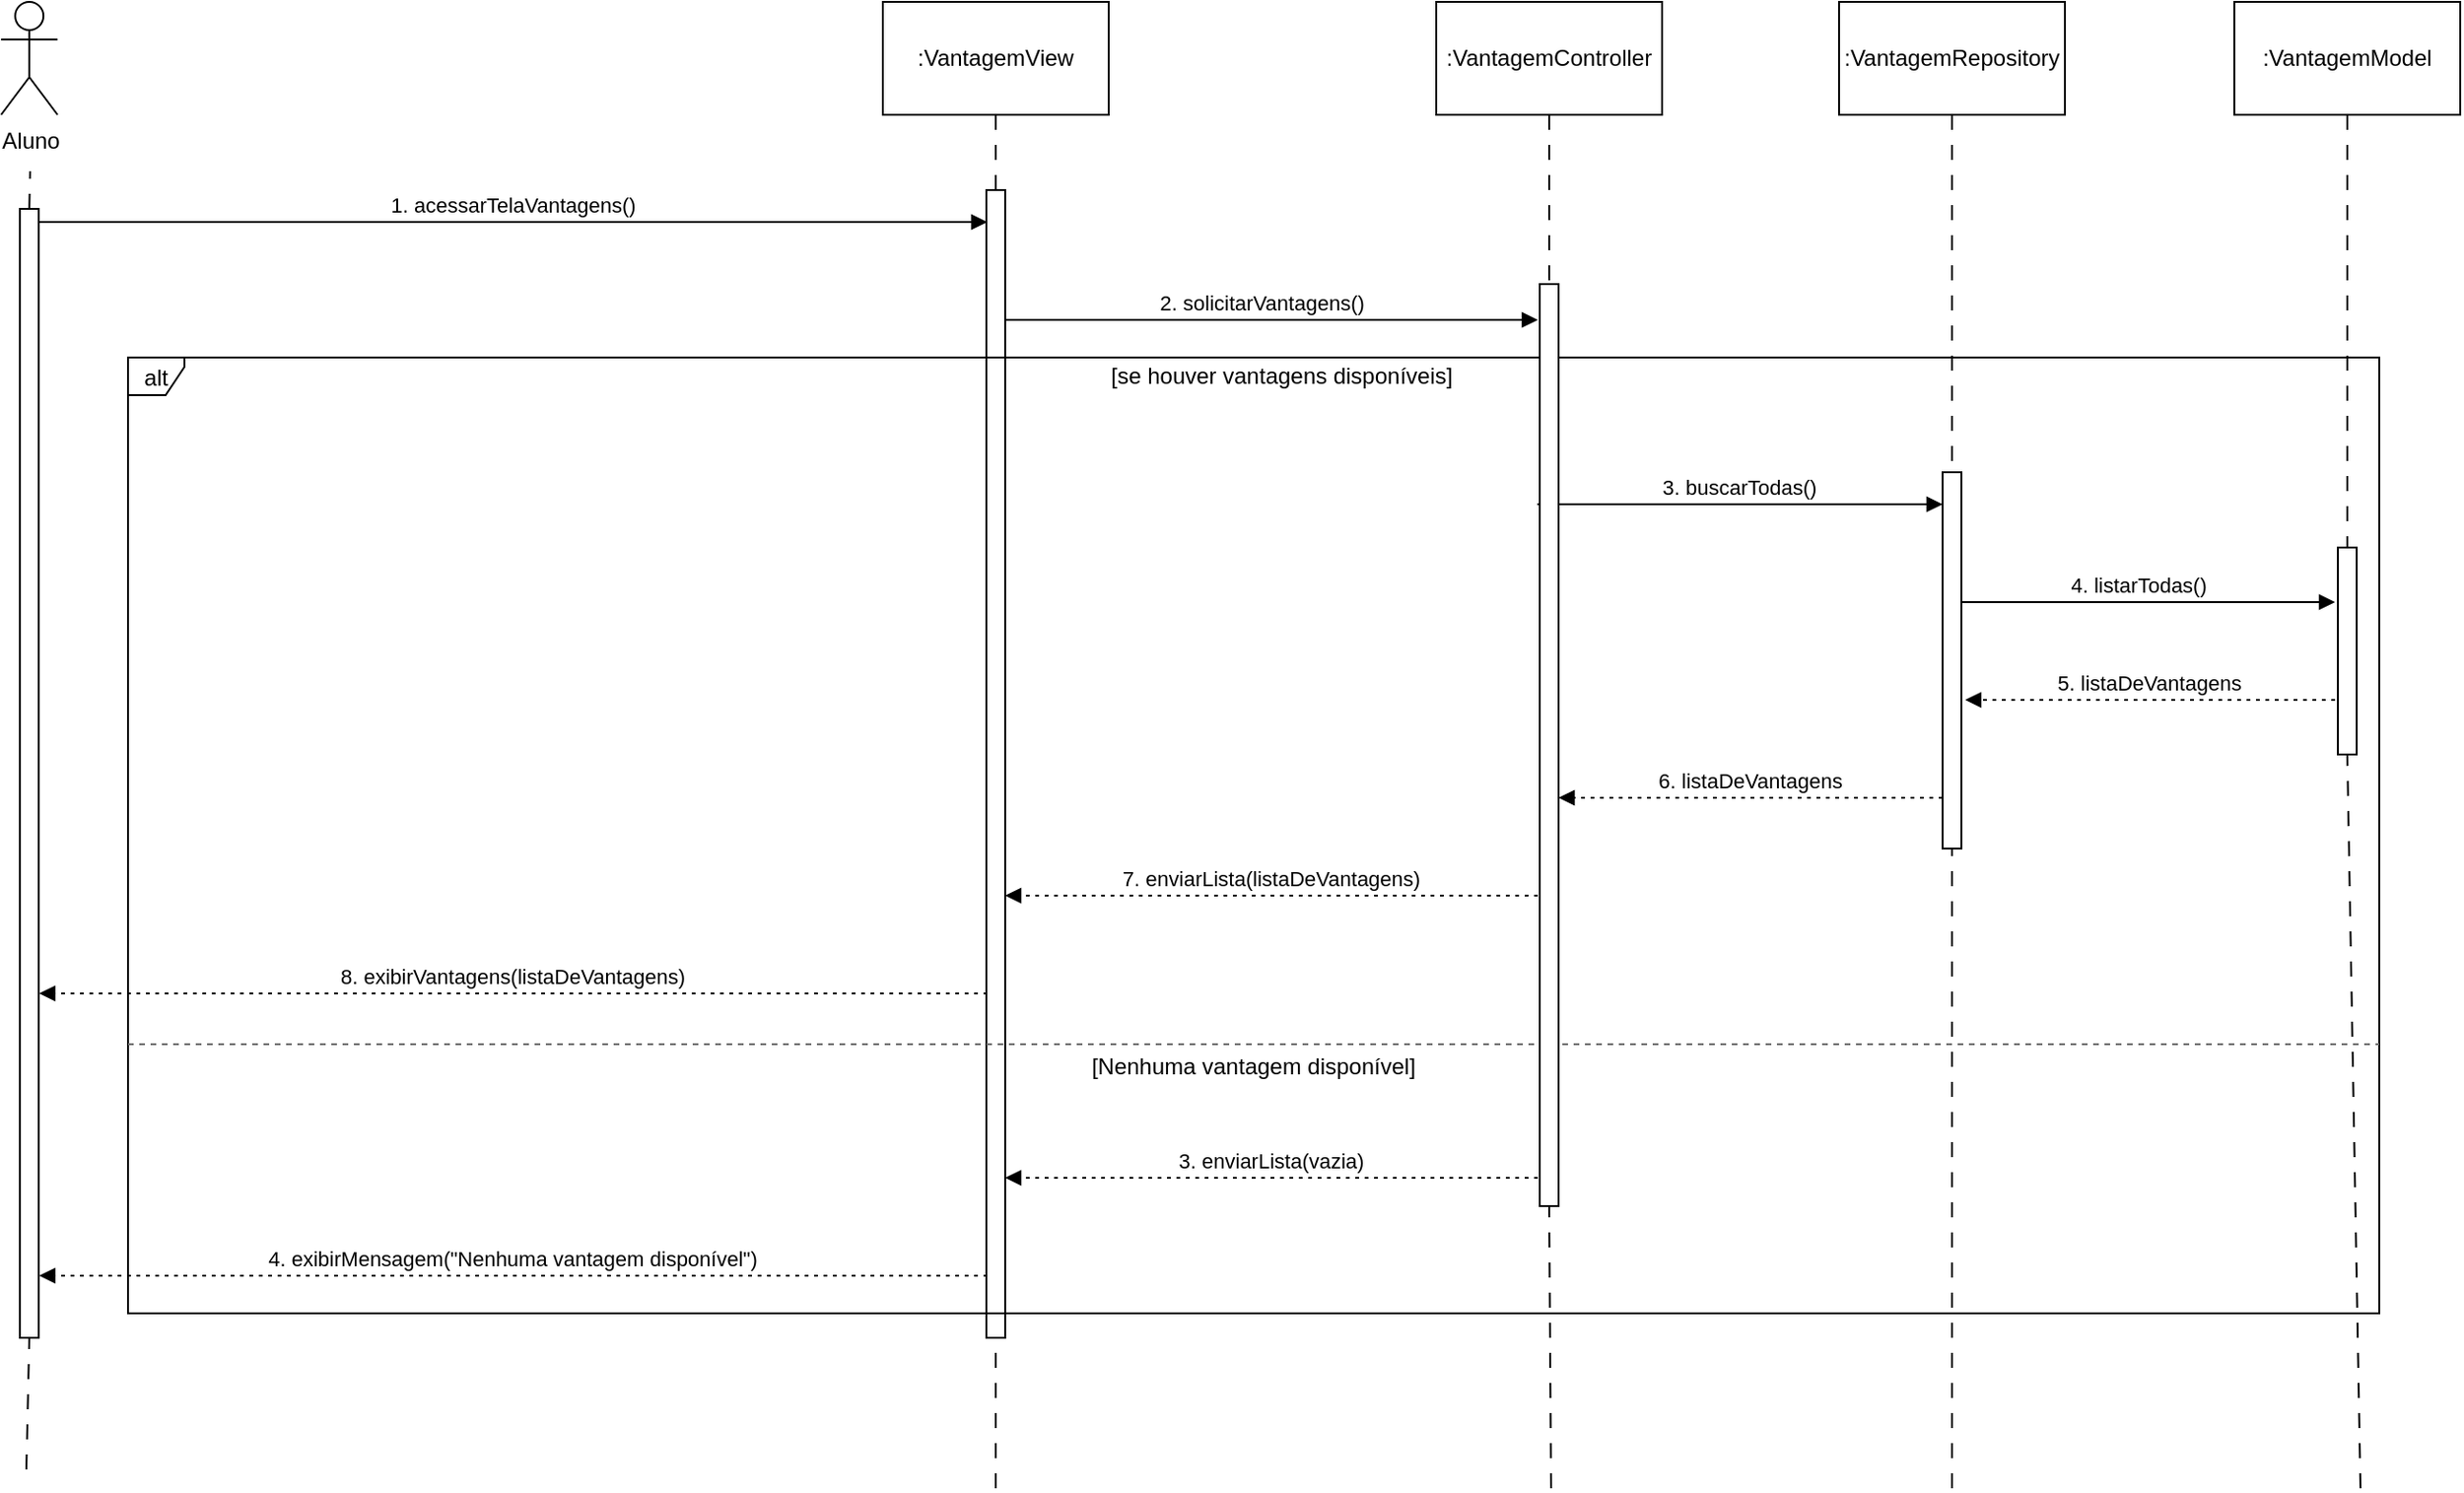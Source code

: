 <mxfile version="27.1.1">
  <diagram name="Página-1" id="sPuBkT5-31xZ2MH82qSr">
    <mxGraphModel grid="1" page="1" gridSize="10" guides="1" tooltips="1" connect="1" arrows="1" fold="1" pageScale="1" pageWidth="2000" pageHeight="2000" math="0" shadow="0">
      <root>
        <mxCell id="0" />
        <mxCell id="1" parent="0" />
        <mxCell id="fcKy92MaBOGYKZsUQRH_-28" value="1. acessarTelaVantagens()" style="verticalAlign=bottom;edgeStyle=elbowEdgeStyle;elbow=vertical;curved=0;rounded=0;endArrow=block;" edge="1" parent="1">
          <mxGeometry relative="1" as="geometry">
            <Array as="points">
              <mxPoint x="987" y="927" />
            </Array>
            <mxPoint x="696.824" y="927.0" as="sourcePoint" />
            <mxPoint x="1200.5" y="927" as="targetPoint" />
          </mxGeometry>
        </mxCell>
        <mxCell id="fcKy92MaBOGYKZsUQRH_-30" value="2. solicitarVantagens()" style="verticalAlign=bottom;edgeStyle=elbowEdgeStyle;elbow=vertical;curved=0;rounded=0;endArrow=block;" edge="1" parent="1">
          <mxGeometry relative="1" as="geometry">
            <Array as="points">
              <mxPoint x="1356" y="979" />
            </Array>
            <mxPoint x="1200.591" y="979" as="sourcePoint" />
            <mxPoint x="1493" y="979" as="targetPoint" />
          </mxGeometry>
        </mxCell>
        <mxCell id="fcKy92MaBOGYKZsUQRH_-32" value="3. buscarTodas()" style="verticalAlign=bottom;edgeStyle=elbowEdgeStyle;elbow=vertical;curved=0;rounded=0;endArrow=block;" edge="1" parent="1">
          <mxGeometry relative="1" as="geometry">
            <Array as="points">
              <mxPoint x="1609" y="1077" />
            </Array>
            <mxPoint x="1492.75" y="1077" as="sourcePoint" />
            <mxPoint x="1708.0" y="1077.0" as="targetPoint" />
          </mxGeometry>
        </mxCell>
        <mxCell id="fcKy92MaBOGYKZsUQRH_-34" value="4. listarTodas()" style="verticalAlign=bottom;edgeStyle=elbowEdgeStyle;elbow=vertical;curved=0;rounded=0;endArrow=block;" edge="1" parent="1">
          <mxGeometry relative="1" as="geometry">
            <Array as="points">
              <mxPoint x="1821" y="1129" />
            </Array>
            <mxPoint x="1707.824" y="1129" as="sourcePoint" />
            <mxPoint x="1916.5" y="1129" as="targetPoint" />
          </mxGeometry>
        </mxCell>
        <mxCell id="fcKy92MaBOGYKZsUQRH_-36" value="5. listaDeVantagens" style="verticalAlign=bottom;edgeStyle=elbowEdgeStyle;elbow=vertical;curved=0;rounded=0;dashed=1;dashPattern=2 3;endArrow=block;entryX=1.2;entryY=0.605;entryDx=0;entryDy=0;entryPerimeter=0;" edge="1" parent="1" target="fcKy92MaBOGYKZsUQRH_-60">
          <mxGeometry relative="1" as="geometry">
            <Array as="points">
              <mxPoint x="1824" y="1181" />
            </Array>
            <mxPoint x="1750" y="1180" as="targetPoint" />
            <mxPoint x="1916.5" y="1181.0" as="sourcePoint" />
          </mxGeometry>
        </mxCell>
        <mxCell id="fcKy92MaBOGYKZsUQRH_-38" value="6. listaDeVantagens" style="verticalAlign=bottom;edgeStyle=elbowEdgeStyle;elbow=vertical;curved=0;rounded=0;dashed=1;dashPattern=2 3;endArrow=block;" edge="1" parent="1" target="fcKy92MaBOGYKZsUQRH_-57">
          <mxGeometry relative="1" as="geometry">
            <Array as="points">
              <mxPoint x="1612" y="1233" />
            </Array>
            <mxPoint x="1708.0" y="1233" as="sourcePoint" />
            <mxPoint x="1530" y="1233" as="targetPoint" />
          </mxGeometry>
        </mxCell>
        <mxCell id="fcKy92MaBOGYKZsUQRH_-40" value="7. enviarLista(listaDeVantagens)" style="verticalAlign=bottom;edgeStyle=elbowEdgeStyle;elbow=vertical;curved=0;rounded=0;dashed=1;dashPattern=2 3;endArrow=block;" edge="1" parent="1" target="fcKy92MaBOGYKZsUQRH_-54">
          <mxGeometry relative="1" as="geometry">
            <Array as="points">
              <mxPoint x="1359" y="1285" />
            </Array>
            <mxPoint x="1493" y="1285.0" as="sourcePoint" />
            <mxPoint x="1200.591" y="1285" as="targetPoint" />
          </mxGeometry>
        </mxCell>
        <mxCell id="fcKy92MaBOGYKZsUQRH_-42" value="8. exibirVantagens(listaDeVantagens)" style="verticalAlign=bottom;edgeStyle=elbowEdgeStyle;elbow=vertical;curved=0;rounded=0;dashed=1;dashPattern=2 3;endArrow=block;" edge="1" parent="1">
          <mxGeometry relative="1" as="geometry">
            <Array as="points">
              <mxPoint x="990" y="1337" />
            </Array>
            <mxPoint x="1200.5" y="1337" as="sourcePoint" />
            <mxPoint x="696.824" y="1337" as="targetPoint" />
          </mxGeometry>
        </mxCell>
        <mxCell id="fcKy92MaBOGYKZsUQRH_-44" value="3. enviarLista(vazia)" style="verticalAlign=bottom;edgeStyle=elbowEdgeStyle;elbow=vertical;curved=0;rounded=0;dashed=1;dashPattern=2 3;endArrow=block;" edge="1" parent="1" target="fcKy92MaBOGYKZsUQRH_-54">
          <mxGeometry relative="1" as="geometry">
            <Array as="points">
              <mxPoint x="1359" y="1435" />
            </Array>
            <mxPoint x="1493" y="1435.0" as="sourcePoint" />
            <mxPoint x="1240" y="1435" as="targetPoint" />
          </mxGeometry>
        </mxCell>
        <mxCell id="fcKy92MaBOGYKZsUQRH_-46" value="4. exibirMensagem(&quot;Nenhuma vantagem disponível&quot;)" style="verticalAlign=bottom;edgeStyle=elbowEdgeStyle;elbow=vertical;curved=0;rounded=0;dashed=1;dashPattern=2 3;endArrow=block;" edge="1" parent="1">
          <mxGeometry relative="1" as="geometry">
            <Array as="points">
              <mxPoint x="990" y="1487" />
            </Array>
            <mxPoint x="1200.5" y="1487.0" as="sourcePoint" />
            <mxPoint x="696.824" y="1487" as="targetPoint" />
          </mxGeometry>
        </mxCell>
        <mxCell id="fcKy92MaBOGYKZsUQRH_-48" value="Aluno" style="shape=umlActor;verticalLabelPosition=bottom;verticalAlign=top;html=1;outlineConnect=0;" vertex="1" parent="1">
          <mxGeometry x="676.58" y="810" width="30" height="60" as="geometry" />
        </mxCell>
        <mxCell id="fcKy92MaBOGYKZsUQRH_-52" style="edgeStyle=orthogonalEdgeStyle;rounded=0;orthogonalLoop=1;jettySize=auto;html=1;endArrow=none;startFill=0;entryX=0.5;entryY=0;entryDx=0;entryDy=0;dashed=1;dashPattern=8 8;" edge="1" parent="1" source="fcKy92MaBOGYKZsUQRH_-51" target="fcKy92MaBOGYKZsUQRH_-54">
          <mxGeometry relative="1" as="geometry">
            <mxPoint x="1200" y="910" as="targetPoint" />
          </mxGeometry>
        </mxCell>
        <mxCell id="fcKy92MaBOGYKZsUQRH_-51" value=":VantagemView" style="rounded=0;whiteSpace=wrap;html=1;" vertex="1" parent="1">
          <mxGeometry x="1145" y="810" width="120" height="60" as="geometry" />
        </mxCell>
        <mxCell id="fcKy92MaBOGYKZsUQRH_-54" value="" style="rounded=0;whiteSpace=wrap;html=1;" vertex="1" parent="1">
          <mxGeometry x="1200" y="910" width="10" height="610" as="geometry" />
        </mxCell>
        <mxCell id="fcKy92MaBOGYKZsUQRH_-25" value="alt" style="shape=umlFrame;pointerEvents=0;dropTarget=0;strokeColor=#000000;height=20;width=30" vertex="1" parent="1">
          <mxGeometry x="744" y="999" width="1196" height="508" as="geometry" />
        </mxCell>
        <mxCell id="fcKy92MaBOGYKZsUQRH_-26" value="[se houver vantagens disponíveis]" style="text;strokeColor=none;fillColor=none;align=center;verticalAlign=middle;whiteSpace=wrap;" vertex="1" parent="fcKy92MaBOGYKZsUQRH_-25">
          <mxGeometry x="30.304" width="1165.696" height="20" as="geometry" />
        </mxCell>
        <mxCell id="fcKy92MaBOGYKZsUQRH_-27" value="[Nenhuma vantagem disponível]" style="shape=line;dashed=1;whiteSpace=wrap;verticalAlign=top;labelPosition=center;verticalLabelPosition=middle;align=center;strokeColor=light-dark(#6C6C6C,#535353);" vertex="1" parent="fcKy92MaBOGYKZsUQRH_-25">
          <mxGeometry y="363" width="1196" height="4" as="geometry" />
        </mxCell>
        <mxCell id="fcKy92MaBOGYKZsUQRH_-56" style="edgeStyle=orthogonalEdgeStyle;rounded=0;orthogonalLoop=1;jettySize=auto;html=1;endArrow=none;startFill=0;dashed=1;dashPattern=8 8;" edge="1" parent="1" source="fcKy92MaBOGYKZsUQRH_-55" target="fcKy92MaBOGYKZsUQRH_-57">
          <mxGeometry relative="1" as="geometry">
            <mxPoint x="1500" y="960.0" as="targetPoint" />
          </mxGeometry>
        </mxCell>
        <mxCell id="fcKy92MaBOGYKZsUQRH_-55" value=":VantagemController" style="rounded=0;whiteSpace=wrap;html=1;" vertex="1" parent="1">
          <mxGeometry x="1439" y="810" width="120" height="60" as="geometry" />
        </mxCell>
        <mxCell id="fcKy92MaBOGYKZsUQRH_-57" value="" style="rounded=0;whiteSpace=wrap;html=1;" vertex="1" parent="1">
          <mxGeometry x="1494" y="960" width="10" height="490" as="geometry" />
        </mxCell>
        <mxCell id="fcKy92MaBOGYKZsUQRH_-59" style="edgeStyle=orthogonalEdgeStyle;rounded=0;orthogonalLoop=1;jettySize=auto;html=1;endArrow=none;startFill=0;dashed=1;dashPattern=8 8;" edge="1" parent="1" source="fcKy92MaBOGYKZsUQRH_-58" target="fcKy92MaBOGYKZsUQRH_-60">
          <mxGeometry relative="1" as="geometry">
            <mxPoint x="1720" y="930" as="targetPoint" />
          </mxGeometry>
        </mxCell>
        <mxCell id="fcKy92MaBOGYKZsUQRH_-58" value=":VantagemRepository" style="rounded=0;whiteSpace=wrap;html=1;" vertex="1" parent="1">
          <mxGeometry x="1653" y="810" width="120" height="60" as="geometry" />
        </mxCell>
        <mxCell id="fcKy92MaBOGYKZsUQRH_-60" value="" style="rounded=0;whiteSpace=wrap;html=1;" vertex="1" parent="1">
          <mxGeometry x="1708" y="1060" width="10" height="200" as="geometry" />
        </mxCell>
        <mxCell id="vztoHtuCxGVVbcZvMwQ3-3" style="edgeStyle=orthogonalEdgeStyle;rounded=0;orthogonalLoop=1;jettySize=auto;html=1;endArrow=none;startFill=0;dashed=1;dashPattern=8 8;" edge="1" parent="1" source="vztoHtuCxGVVbcZvMwQ3-1" target="vztoHtuCxGVVbcZvMwQ3-4">
          <mxGeometry relative="1" as="geometry">
            <mxPoint x="1910" y="960" as="targetPoint" />
          </mxGeometry>
        </mxCell>
        <mxCell id="vztoHtuCxGVVbcZvMwQ3-1" value=":VantagemModel" style="rounded=0;whiteSpace=wrap;html=1;" vertex="1" parent="1">
          <mxGeometry x="1863" y="810" width="120" height="60" as="geometry" />
        </mxCell>
        <mxCell id="vztoHtuCxGVVbcZvMwQ3-4" value="" style="rounded=0;whiteSpace=wrap;html=1;" vertex="1" parent="1">
          <mxGeometry x="1918" y="1100" width="10" height="110" as="geometry" />
        </mxCell>
        <mxCell id="vztoHtuCxGVVbcZvMwQ3-5" value="" style="endArrow=none;html=1;rounded=0;entryX=0.5;entryY=1;entryDx=0;entryDy=0;dashed=1;dashPattern=8 8;" edge="1" parent="1" target="fcKy92MaBOGYKZsUQRH_-57">
          <mxGeometry width="50" height="50" relative="1" as="geometry">
            <mxPoint x="1500" y="1600" as="sourcePoint" />
            <mxPoint x="1520" y="1410" as="targetPoint" />
          </mxGeometry>
        </mxCell>
        <mxCell id="vztoHtuCxGVVbcZvMwQ3-6" value="" style="endArrow=none;html=1;rounded=0;entryX=0.5;entryY=1;entryDx=0;entryDy=0;dashed=1;dashPattern=8 8;" edge="1" parent="1" target="fcKy92MaBOGYKZsUQRH_-54">
          <mxGeometry width="50" height="50" relative="1" as="geometry">
            <mxPoint x="1205" y="1600" as="sourcePoint" />
            <mxPoint x="1570" y="1410" as="targetPoint" />
          </mxGeometry>
        </mxCell>
        <mxCell id="vztoHtuCxGVVbcZvMwQ3-7" value="" style="endArrow=none;html=1;rounded=0;entryX=0.5;entryY=1;entryDx=0;entryDy=0;dashed=1;dashPattern=8 8;" edge="1" parent="1" target="fcKy92MaBOGYKZsUQRH_-60">
          <mxGeometry width="50" height="50" relative="1" as="geometry">
            <mxPoint x="1713" y="1600" as="sourcePoint" />
            <mxPoint x="1460" y="1340" as="targetPoint" />
          </mxGeometry>
        </mxCell>
        <mxCell id="vztoHtuCxGVVbcZvMwQ3-8" value="" style="endArrow=none;html=1;rounded=0;entryX=0.5;entryY=1;entryDx=0;entryDy=0;dashed=1;dashPattern=8 8;" edge="1" parent="1" target="vztoHtuCxGVVbcZvMwQ3-4">
          <mxGeometry width="50" height="50" relative="1" as="geometry">
            <mxPoint x="1930" y="1600" as="sourcePoint" />
            <mxPoint x="1830" y="1290" as="targetPoint" />
          </mxGeometry>
        </mxCell>
        <mxCell id="9Hm2z0nSF3GJGM9ksLW9-1" value="" style="endArrow=none;html=1;rounded=0;exitX=0.5;exitY=0;exitDx=0;exitDy=0;dashed=1;dashPattern=8 8;" edge="1" parent="1">
          <mxGeometry width="50" height="50" relative="1" as="geometry">
            <mxPoint x="691.58" y="920" as="sourcePoint" />
            <mxPoint x="692" y="900" as="targetPoint" />
          </mxGeometry>
        </mxCell>
        <mxCell id="9Hm2z0nSF3GJGM9ksLW9-3" value="" style="rounded=0;whiteSpace=wrap;html=1;" vertex="1" parent="1">
          <mxGeometry x="686.58" y="920" width="10" height="600" as="geometry" />
        </mxCell>
        <mxCell id="9Hm2z0nSF3GJGM9ksLW9-4" value="" style="endArrow=none;html=1;rounded=0;entryX=0.5;entryY=1;entryDx=0;entryDy=0;dashed=1;dashPattern=8 8;" edge="1" parent="1" target="9Hm2z0nSF3GJGM9ksLW9-3">
          <mxGeometry width="50" height="50" relative="1" as="geometry">
            <mxPoint x="690" y="1590" as="sourcePoint" />
            <mxPoint x="870" y="1490" as="targetPoint" />
          </mxGeometry>
        </mxCell>
      </root>
    </mxGraphModel>
  </diagram>
</mxfile>
